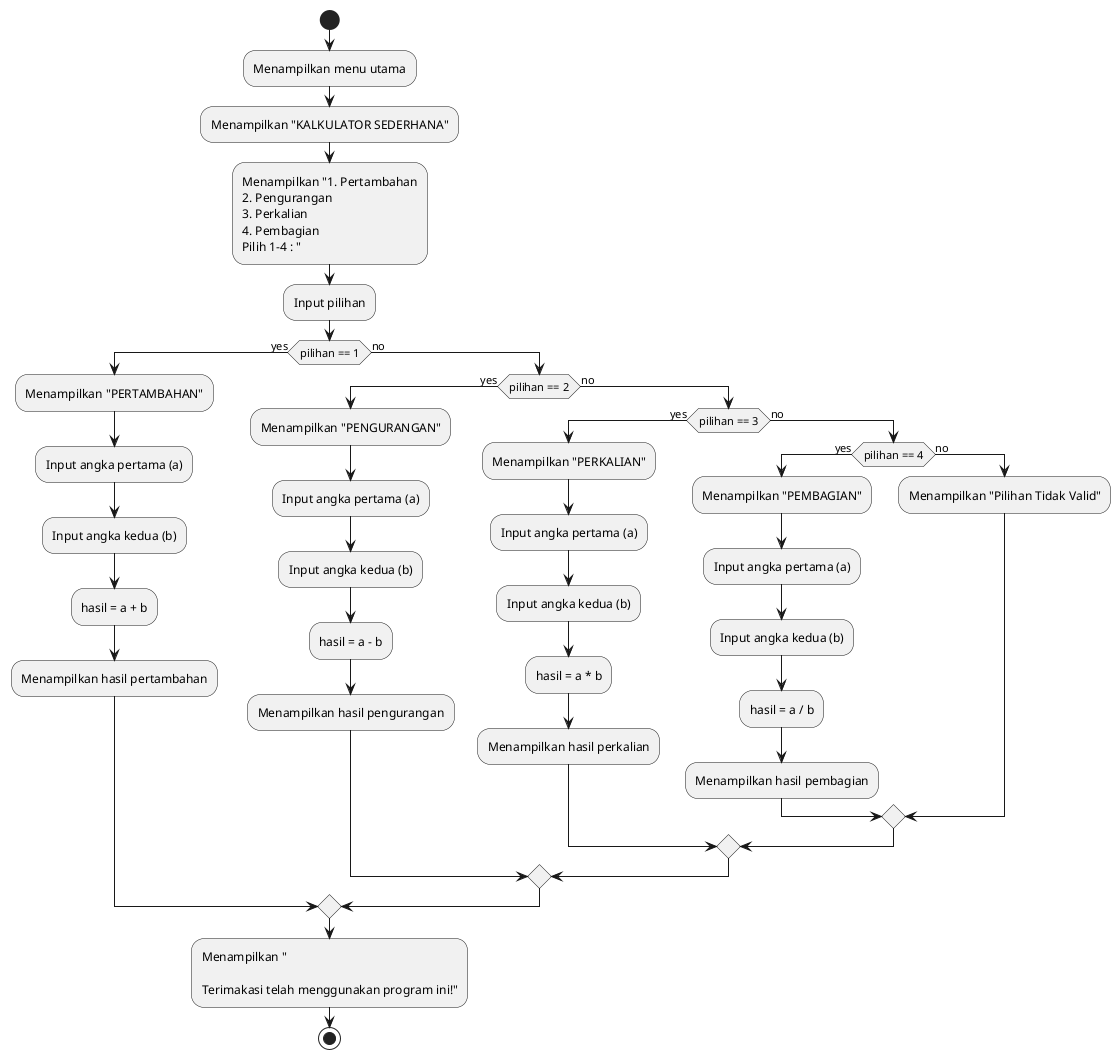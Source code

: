 @startuml

start

:Menampilkan menu utama;
:Menampilkan "KALKULATOR SEDERHANA";
:Menampilkan "1. Pertambahan\n2. Pengurangan\n3. Perkalian\n4. Pembagian\nPilih 1-4 : ";
:Input pilihan;

if (pilihan == 1) then (yes)
  :Menampilkan "PERTAMBAHAN";
  :Input angka pertama (a);
  :Input angka kedua (b);
  :hasil = a + b;
  :Menampilkan hasil pertambahan;
else (no)
  if (pilihan == 2) then (yes)
    :Menampilkan "PENGURANGAN";
    :Input angka pertama (a);
    :Input angka kedua (b);
    :hasil = a - b;
    :Menampilkan hasil pengurangan;
  else (no)
    if (pilihan == 3) then (yes)
      :Menampilkan "PERKALIAN";
      :Input angka pertama (a);
      :Input angka kedua (b);
      :hasil = a * b;
      :Menampilkan hasil perkalian;
    else (no)
      if (pilihan == 4) then (yes)
        :Menampilkan "PEMBAGIAN";
        :Input angka pertama (a);
        :Input angka kedua (b);
        :hasil = a / b;
        :Menampilkan hasil pembagian;
      else (no)
        :Menampilkan "Pilihan Tidak Valid";
      endif
    endif
  endif
endif

:Menampilkan "\n\nTerimakasi telah menggunakan program ini!";
stop

@enduml
